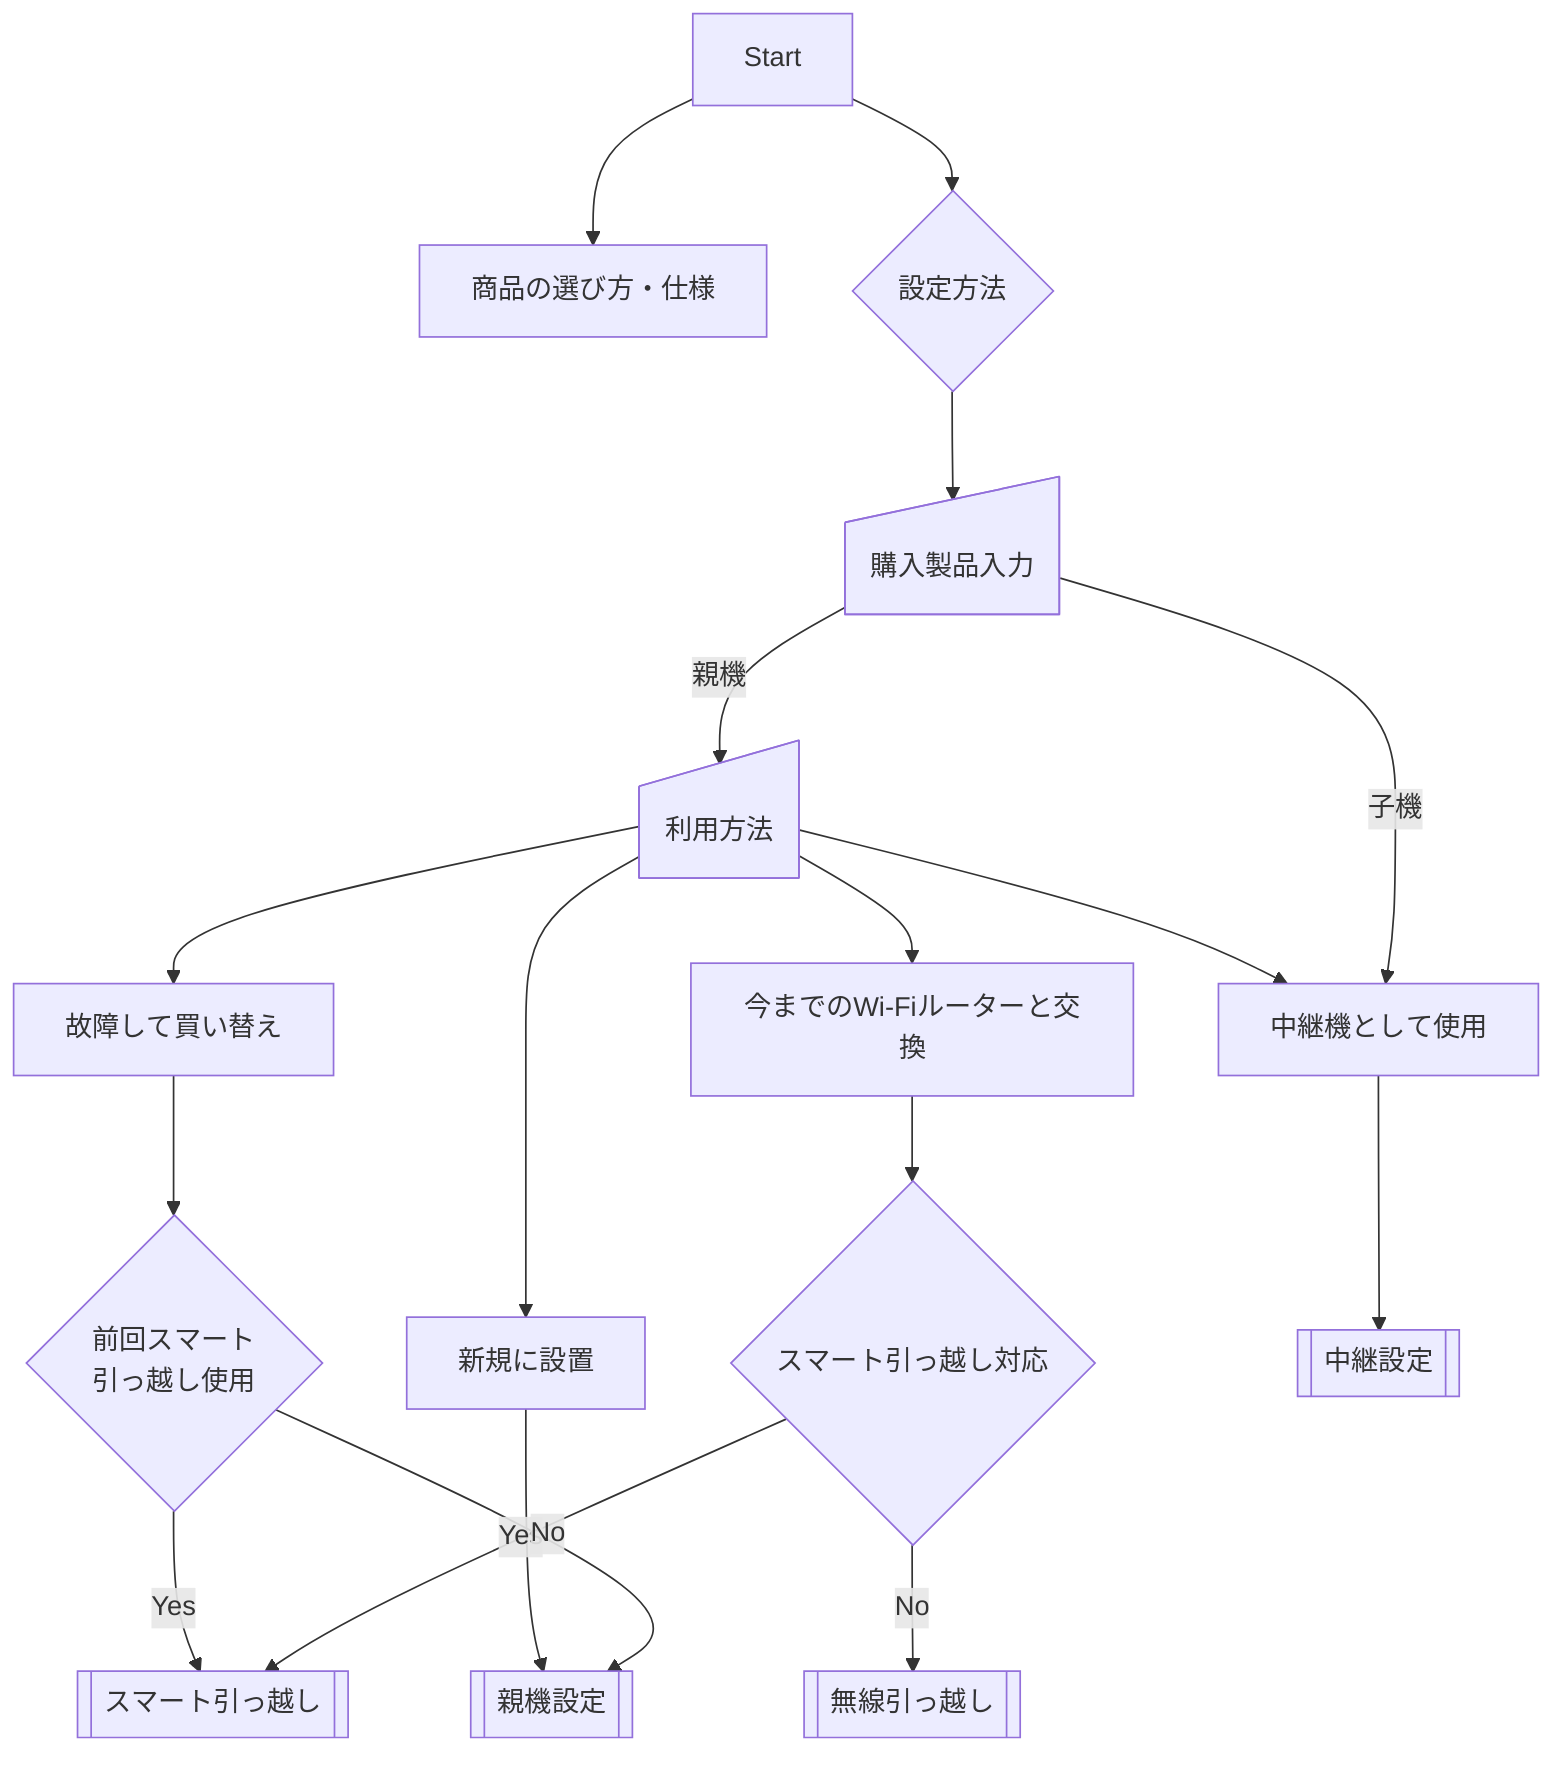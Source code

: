 ---
config:
  layout: dagre
---
flowchart TD
    start["Start"] --> n1["商品の選び方・仕様"] & n2["設定方法"]
    n2 --> n14["購入製品入力"]
    n3["今までのWi-Fiルーターと交換"] --> n10["スマート引っ越し対応"]
    n10 -- Yes --> n8["スマート引っ越し"]
    n10 -- No --> n9["無線引っ越し"]
    n4["故障して買い替え"] --> n11["前回スマート<br>引っ越し使用"]
    n11 -- Yes --> n8
    n11 -- No --> n12["親機設定"]
    n5["新規に設置"] --> n12
    n6["中継機として使用"] --> n13["中継設定"]
    n14 -- 親機 --> n15["利用方法"]
    n14 -- 子機 --> n6
    n15 --> n6 & n4 & n3
    n15 --> n5
    n2@{ shape: diam}
    n14@{ shape: manual-input}
    n10@{ shape: diam}
    n8@{ shape: subproc}
    n9@{ shape: subproc}
    n11@{ shape: diam}
    n12@{ shape: subproc}
    n13@{ shape: subproc}
    n15@{ shape: manual-input}